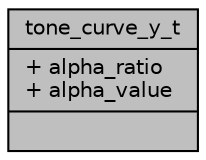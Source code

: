 digraph "tone_curve_y_t"
{
 // INTERACTIVE_SVG=YES
 // LATEX_PDF_SIZE
  bgcolor="transparent";
  edge [fontname="Helvetica",fontsize="10",labelfontname="Helvetica",labelfontsize="10"];
  node [fontname="Helvetica",fontsize="10",shape=record];
  Node1 [label="{tone_curve_y_t\n|+ alpha_ratio\l+ alpha_value\l|}",height=0.2,width=0.4,color="black", fillcolor="grey75", style="filled", fontcolor="black",tooltip="Description of tone curve y ratio config."];
}
